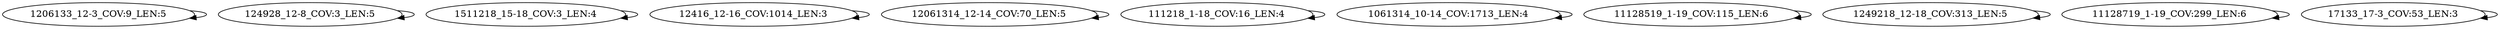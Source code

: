 digraph G {
    "1206133_12-3_COV:9_LEN:5" -> "1206133_12-3_COV:9_LEN:5";
    "124928_12-8_COV:3_LEN:5" -> "124928_12-8_COV:3_LEN:5";
    "1511218_15-18_COV:3_LEN:4" -> "1511218_15-18_COV:3_LEN:4";
    "12416_12-16_COV:1014_LEN:3" -> "12416_12-16_COV:1014_LEN:3";
    "12061314_12-14_COV:70_LEN:5" -> "12061314_12-14_COV:70_LEN:5";
    "111218_1-18_COV:16_LEN:4" -> "111218_1-18_COV:16_LEN:4";
    "1061314_10-14_COV:1713_LEN:4" -> "1061314_10-14_COV:1713_LEN:4";
    "11128519_1-19_COV:115_LEN:6" -> "11128519_1-19_COV:115_LEN:6";
    "1249218_12-18_COV:313_LEN:5" -> "1249218_12-18_COV:313_LEN:5";
    "11128719_1-19_COV:299_LEN:6" -> "11128719_1-19_COV:299_LEN:6";
    "17133_17-3_COV:53_LEN:3" -> "17133_17-3_COV:53_LEN:3";
}
